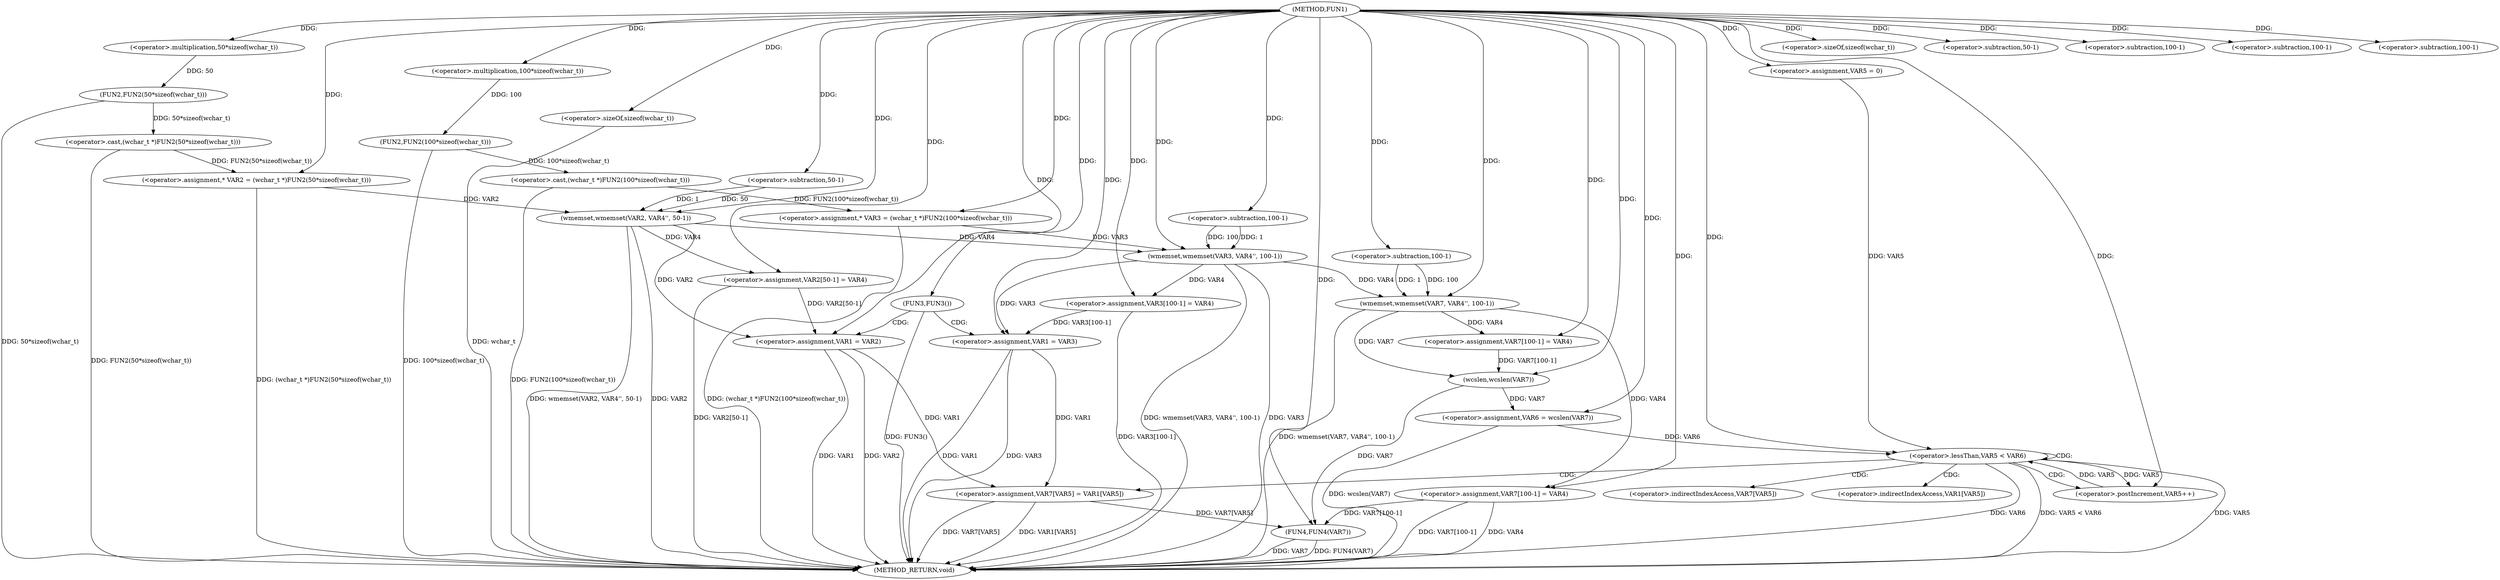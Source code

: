 digraph FUN1 {  
"1000100" [label = "(METHOD,FUN1)" ]
"1000207" [label = "(METHOD_RETURN,void)" ]
"1000104" [label = "(<operator>.assignment,* VAR2 = (wchar_t *)FUN2(50*sizeof(wchar_t)))" ]
"1000106" [label = "(<operator>.cast,(wchar_t *)FUN2(50*sizeof(wchar_t)))" ]
"1000108" [label = "(FUN2,FUN2(50*sizeof(wchar_t)))" ]
"1000109" [label = "(<operator>.multiplication,50*sizeof(wchar_t))" ]
"1000111" [label = "(<operator>.sizeOf,sizeof(wchar_t))" ]
"1000114" [label = "(<operator>.assignment,* VAR3 = (wchar_t *)FUN2(100*sizeof(wchar_t)))" ]
"1000116" [label = "(<operator>.cast,(wchar_t *)FUN2(100*sizeof(wchar_t)))" ]
"1000118" [label = "(FUN2,FUN2(100*sizeof(wchar_t)))" ]
"1000119" [label = "(<operator>.multiplication,100*sizeof(wchar_t))" ]
"1000121" [label = "(<operator>.sizeOf,sizeof(wchar_t))" ]
"1000123" [label = "(wmemset,wmemset(VAR2, VAR4'', 50-1))" ]
"1000126" [label = "(<operator>.subtraction,50-1)" ]
"1000129" [label = "(<operator>.assignment,VAR2[50-1] = VAR4)" ]
"1000132" [label = "(<operator>.subtraction,50-1)" ]
"1000136" [label = "(wmemset,wmemset(VAR3, VAR4'', 100-1))" ]
"1000139" [label = "(<operator>.subtraction,100-1)" ]
"1000142" [label = "(<operator>.assignment,VAR3[100-1] = VAR4)" ]
"1000145" [label = "(<operator>.subtraction,100-1)" ]
"1000150" [label = "(FUN3,FUN3())" ]
"1000152" [label = "(<operator>.assignment,VAR1 = VAR2)" ]
"1000157" [label = "(<operator>.assignment,VAR1 = VAR3)" ]
"1000164" [label = "(wmemset,wmemset(VAR7, VAR4'', 100-1))" ]
"1000167" [label = "(<operator>.subtraction,100-1)" ]
"1000170" [label = "(<operator>.assignment,VAR7[100-1] = VAR4)" ]
"1000173" [label = "(<operator>.subtraction,100-1)" ]
"1000177" [label = "(<operator>.assignment,VAR6 = wcslen(VAR7))" ]
"1000179" [label = "(wcslen,wcslen(VAR7))" ]
"1000182" [label = "(<operator>.assignment,VAR5 = 0)" ]
"1000185" [label = "(<operator>.lessThan,VAR5 < VAR6)" ]
"1000188" [label = "(<operator>.postIncrement,VAR5++)" ]
"1000191" [label = "(<operator>.assignment,VAR7[VAR5] = VAR1[VAR5])" ]
"1000198" [label = "(<operator>.assignment,VAR7[100-1] = VAR4)" ]
"1000201" [label = "(<operator>.subtraction,100-1)" ]
"1000205" [label = "(FUN4,FUN4(VAR7))" ]
"1000192" [label = "(<operator>.indirectIndexAccess,VAR7[VAR5])" ]
"1000195" [label = "(<operator>.indirectIndexAccess,VAR1[VAR5])" ]
  "1000106" -> "1000207"  [ label = "DDG: FUN2(50*sizeof(wchar_t))"] 
  "1000185" -> "1000207"  [ label = "DDG: VAR5 < VAR6"] 
  "1000152" -> "1000207"  [ label = "DDG: VAR1"] 
  "1000116" -> "1000207"  [ label = "DDG: FUN2(100*sizeof(wchar_t))"] 
  "1000152" -> "1000207"  [ label = "DDG: VAR2"] 
  "1000198" -> "1000207"  [ label = "DDG: VAR7[100-1]"] 
  "1000157" -> "1000207"  [ label = "DDG: VAR3"] 
  "1000129" -> "1000207"  [ label = "DDG: VAR2[50-1]"] 
  "1000164" -> "1000207"  [ label = "DDG: wmemset(VAR7, VAR4'', 100-1)"] 
  "1000185" -> "1000207"  [ label = "DDG: VAR5"] 
  "1000185" -> "1000207"  [ label = "DDG: VAR6"] 
  "1000177" -> "1000207"  [ label = "DDG: wcslen(VAR7)"] 
  "1000205" -> "1000207"  [ label = "DDG: VAR7"] 
  "1000123" -> "1000207"  [ label = "DDG: wmemset(VAR2, VAR4'', 50-1)"] 
  "1000191" -> "1000207"  [ label = "DDG: VAR1[VAR5]"] 
  "1000157" -> "1000207"  [ label = "DDG: VAR1"] 
  "1000142" -> "1000207"  [ label = "DDG: VAR3[100-1]"] 
  "1000136" -> "1000207"  [ label = "DDG: wmemset(VAR3, VAR4'', 100-1)"] 
  "1000121" -> "1000207"  [ label = "DDG: wchar_t"] 
  "1000150" -> "1000207"  [ label = "DDG: FUN3()"] 
  "1000205" -> "1000207"  [ label = "DDG: FUN4(VAR7)"] 
  "1000118" -> "1000207"  [ label = "DDG: 100*sizeof(wchar_t)"] 
  "1000114" -> "1000207"  [ label = "DDG: (wchar_t *)FUN2(100*sizeof(wchar_t))"] 
  "1000191" -> "1000207"  [ label = "DDG: VAR7[VAR5]"] 
  "1000136" -> "1000207"  [ label = "DDG: VAR3"] 
  "1000104" -> "1000207"  [ label = "DDG: (wchar_t *)FUN2(50*sizeof(wchar_t))"] 
  "1000108" -> "1000207"  [ label = "DDG: 50*sizeof(wchar_t)"] 
  "1000123" -> "1000207"  [ label = "DDG: VAR2"] 
  "1000198" -> "1000207"  [ label = "DDG: VAR4"] 
  "1000106" -> "1000104"  [ label = "DDG: FUN2(50*sizeof(wchar_t))"] 
  "1000100" -> "1000104"  [ label = "DDG: "] 
  "1000108" -> "1000106"  [ label = "DDG: 50*sizeof(wchar_t)"] 
  "1000109" -> "1000108"  [ label = "DDG: 50"] 
  "1000100" -> "1000109"  [ label = "DDG: "] 
  "1000100" -> "1000111"  [ label = "DDG: "] 
  "1000116" -> "1000114"  [ label = "DDG: FUN2(100*sizeof(wchar_t))"] 
  "1000100" -> "1000114"  [ label = "DDG: "] 
  "1000118" -> "1000116"  [ label = "DDG: 100*sizeof(wchar_t)"] 
  "1000119" -> "1000118"  [ label = "DDG: 100"] 
  "1000100" -> "1000119"  [ label = "DDG: "] 
  "1000100" -> "1000121"  [ label = "DDG: "] 
  "1000104" -> "1000123"  [ label = "DDG: VAR2"] 
  "1000100" -> "1000123"  [ label = "DDG: "] 
  "1000126" -> "1000123"  [ label = "DDG: 50"] 
  "1000126" -> "1000123"  [ label = "DDG: 1"] 
  "1000100" -> "1000126"  [ label = "DDG: "] 
  "1000123" -> "1000129"  [ label = "DDG: VAR4"] 
  "1000100" -> "1000129"  [ label = "DDG: "] 
  "1000100" -> "1000132"  [ label = "DDG: "] 
  "1000114" -> "1000136"  [ label = "DDG: VAR3"] 
  "1000100" -> "1000136"  [ label = "DDG: "] 
  "1000123" -> "1000136"  [ label = "DDG: VAR4"] 
  "1000139" -> "1000136"  [ label = "DDG: 100"] 
  "1000139" -> "1000136"  [ label = "DDG: 1"] 
  "1000100" -> "1000139"  [ label = "DDG: "] 
  "1000136" -> "1000142"  [ label = "DDG: VAR4"] 
  "1000100" -> "1000142"  [ label = "DDG: "] 
  "1000100" -> "1000145"  [ label = "DDG: "] 
  "1000100" -> "1000150"  [ label = "DDG: "] 
  "1000129" -> "1000152"  [ label = "DDG: VAR2[50-1]"] 
  "1000123" -> "1000152"  [ label = "DDG: VAR2"] 
  "1000100" -> "1000152"  [ label = "DDG: "] 
  "1000142" -> "1000157"  [ label = "DDG: VAR3[100-1]"] 
  "1000136" -> "1000157"  [ label = "DDG: VAR3"] 
  "1000100" -> "1000157"  [ label = "DDG: "] 
  "1000100" -> "1000164"  [ label = "DDG: "] 
  "1000136" -> "1000164"  [ label = "DDG: VAR4"] 
  "1000167" -> "1000164"  [ label = "DDG: 100"] 
  "1000167" -> "1000164"  [ label = "DDG: 1"] 
  "1000100" -> "1000167"  [ label = "DDG: "] 
  "1000164" -> "1000170"  [ label = "DDG: VAR4"] 
  "1000100" -> "1000170"  [ label = "DDG: "] 
  "1000100" -> "1000173"  [ label = "DDG: "] 
  "1000179" -> "1000177"  [ label = "DDG: VAR7"] 
  "1000100" -> "1000177"  [ label = "DDG: "] 
  "1000170" -> "1000179"  [ label = "DDG: VAR7[100-1]"] 
  "1000164" -> "1000179"  [ label = "DDG: VAR7"] 
  "1000100" -> "1000179"  [ label = "DDG: "] 
  "1000100" -> "1000182"  [ label = "DDG: "] 
  "1000188" -> "1000185"  [ label = "DDG: VAR5"] 
  "1000182" -> "1000185"  [ label = "DDG: VAR5"] 
  "1000100" -> "1000185"  [ label = "DDG: "] 
  "1000177" -> "1000185"  [ label = "DDG: VAR6"] 
  "1000185" -> "1000188"  [ label = "DDG: VAR5"] 
  "1000100" -> "1000188"  [ label = "DDG: "] 
  "1000157" -> "1000191"  [ label = "DDG: VAR1"] 
  "1000152" -> "1000191"  [ label = "DDG: VAR1"] 
  "1000100" -> "1000198"  [ label = "DDG: "] 
  "1000164" -> "1000198"  [ label = "DDG: VAR4"] 
  "1000100" -> "1000201"  [ label = "DDG: "] 
  "1000179" -> "1000205"  [ label = "DDG: VAR7"] 
  "1000198" -> "1000205"  [ label = "DDG: VAR7[100-1]"] 
  "1000191" -> "1000205"  [ label = "DDG: VAR7[VAR5]"] 
  "1000100" -> "1000205"  [ label = "DDG: "] 
  "1000150" -> "1000152"  [ label = "CDG: "] 
  "1000150" -> "1000157"  [ label = "CDG: "] 
  "1000185" -> "1000195"  [ label = "CDG: "] 
  "1000185" -> "1000192"  [ label = "CDG: "] 
  "1000185" -> "1000188"  [ label = "CDG: "] 
  "1000185" -> "1000191"  [ label = "CDG: "] 
  "1000185" -> "1000185"  [ label = "CDG: "] 
}
